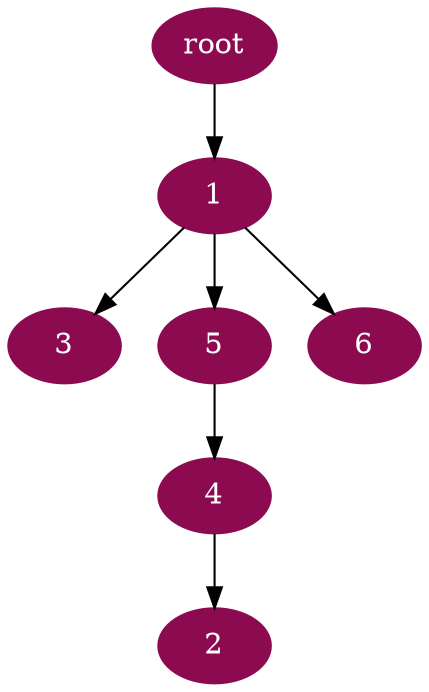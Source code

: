 digraph G {
node [color=deeppink4, style=filled, fontcolor=white];
"root" -> 1;
4 -> 2;
1 -> 3;
5 -> 4;
1 -> 5;
1 -> 6;
}
